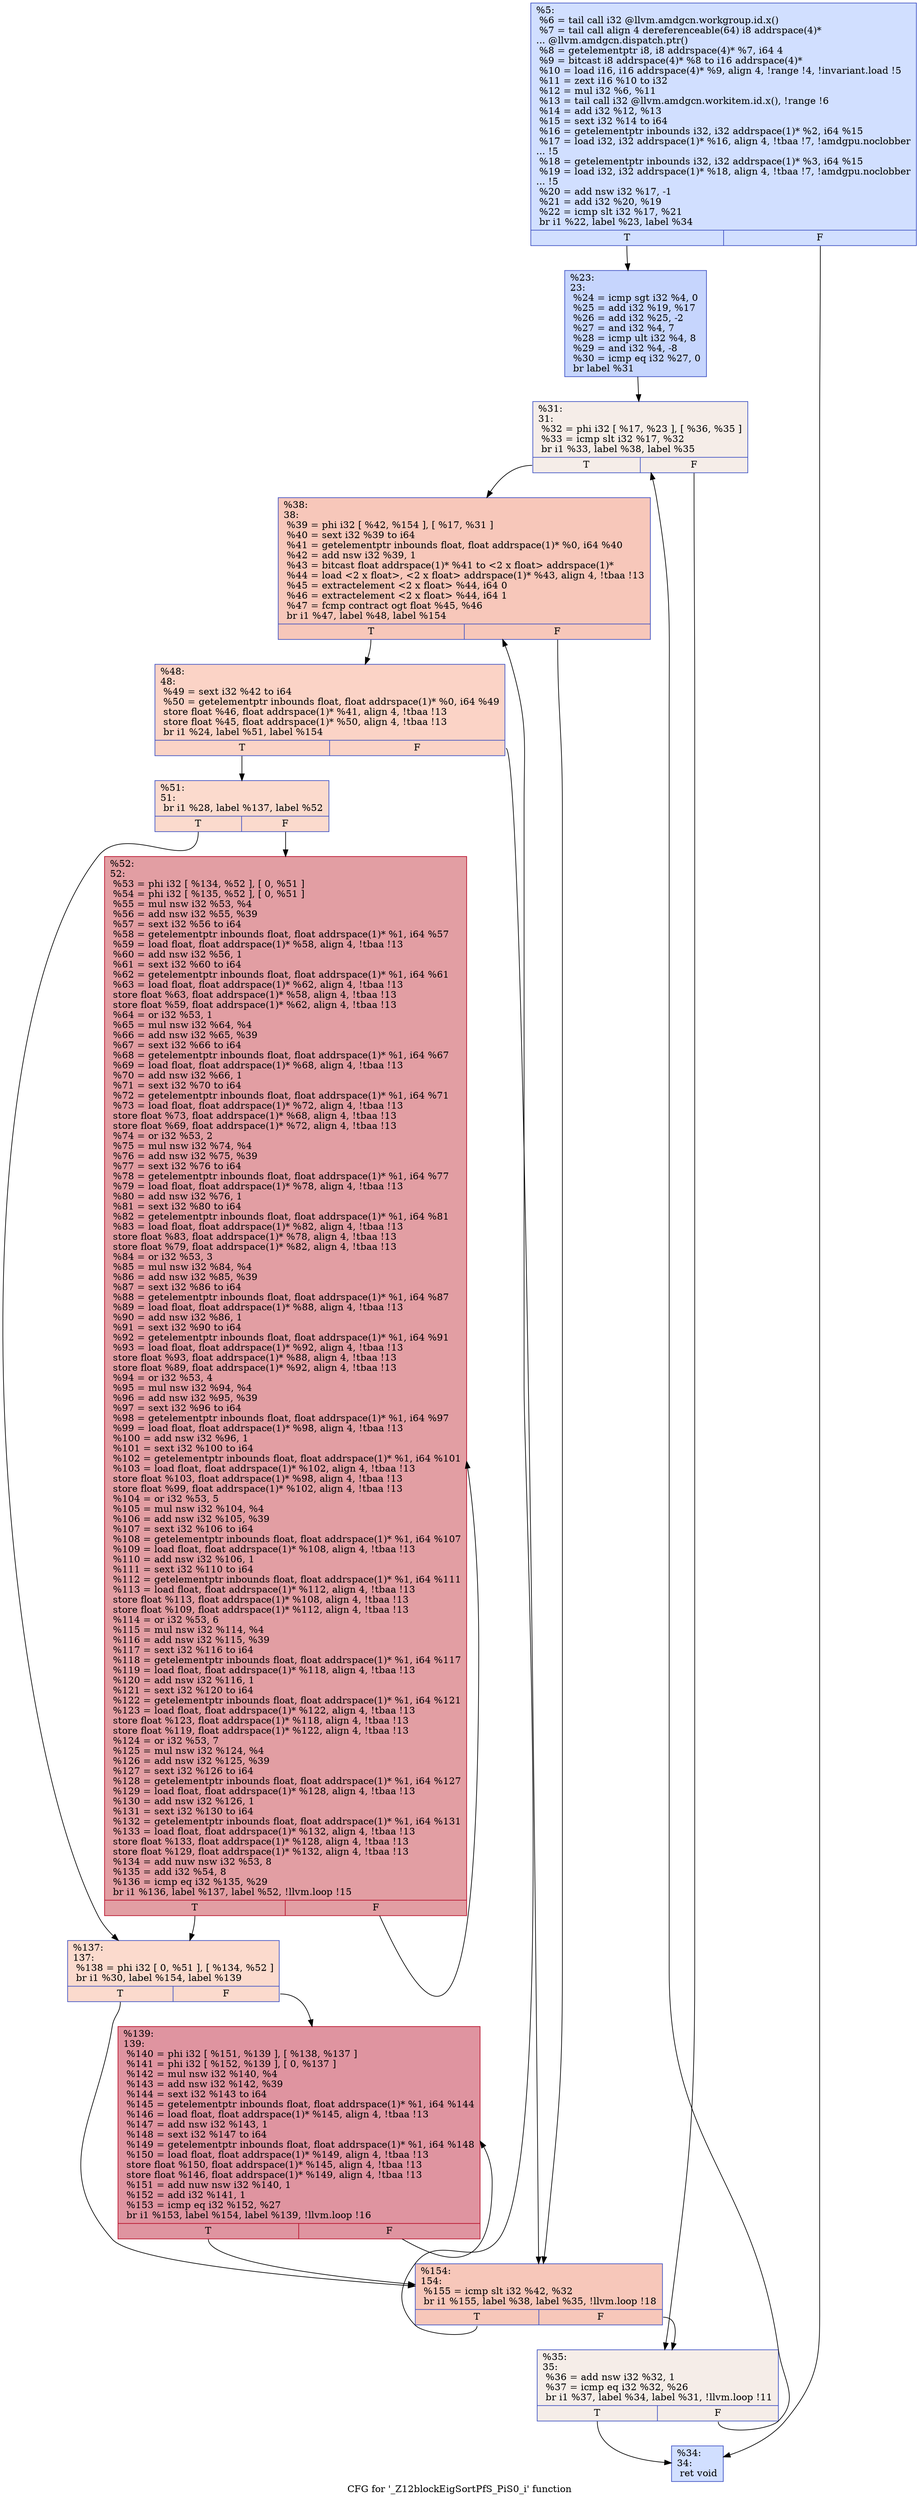 digraph "CFG for '_Z12blockEigSortPfS_PiS0_i' function" {
	label="CFG for '_Z12blockEigSortPfS_PiS0_i' function";

	Node0x6089f20 [shape=record,color="#3d50c3ff", style=filled, fillcolor="#96b7ff70",label="{%5:\l  %6 = tail call i32 @llvm.amdgcn.workgroup.id.x()\l  %7 = tail call align 4 dereferenceable(64) i8 addrspace(4)*\l... @llvm.amdgcn.dispatch.ptr()\l  %8 = getelementptr i8, i8 addrspace(4)* %7, i64 4\l  %9 = bitcast i8 addrspace(4)* %8 to i16 addrspace(4)*\l  %10 = load i16, i16 addrspace(4)* %9, align 4, !range !4, !invariant.load !5\l  %11 = zext i16 %10 to i32\l  %12 = mul i32 %6, %11\l  %13 = tail call i32 @llvm.amdgcn.workitem.id.x(), !range !6\l  %14 = add i32 %12, %13\l  %15 = sext i32 %14 to i64\l  %16 = getelementptr inbounds i32, i32 addrspace(1)* %2, i64 %15\l  %17 = load i32, i32 addrspace(1)* %16, align 4, !tbaa !7, !amdgpu.noclobber\l... !5\l  %18 = getelementptr inbounds i32, i32 addrspace(1)* %3, i64 %15\l  %19 = load i32, i32 addrspace(1)* %18, align 4, !tbaa !7, !amdgpu.noclobber\l... !5\l  %20 = add nsw i32 %17, -1\l  %21 = add i32 %20, %19\l  %22 = icmp slt i32 %17, %21\l  br i1 %22, label %23, label %34\l|{<s0>T|<s1>F}}"];
	Node0x6089f20:s0 -> Node0x608d050;
	Node0x6089f20:s1 -> Node0x608d0e0;
	Node0x608d050 [shape=record,color="#3d50c3ff", style=filled, fillcolor="#7ea1fa70",label="{%23:\l23:                                               \l  %24 = icmp sgt i32 %4, 0\l  %25 = add i32 %19, %17\l  %26 = add i32 %25, -2\l  %27 = and i32 %4, 7\l  %28 = icmp ult i32 %4, 8\l  %29 = and i32 %4, -8\l  %30 = icmp eq i32 %27, 0\l  br label %31\l}"];
	Node0x608d050 -> Node0x608d700;
	Node0x608d700 [shape=record,color="#3d50c3ff", style=filled, fillcolor="#e8d6cc70",label="{%31:\l31:                                               \l  %32 = phi i32 [ %17, %23 ], [ %36, %35 ]\l  %33 = icmp slt i32 %17, %32\l  br i1 %33, label %38, label %35\l|{<s0>T|<s1>F}}"];
	Node0x608d700:s0 -> Node0x608bef0;
	Node0x608d700:s1 -> Node0x608d7f0;
	Node0x608d0e0 [shape=record,color="#3d50c3ff", style=filled, fillcolor="#96b7ff70",label="{%34:\l34:                                               \l  ret void\l}"];
	Node0x608d7f0 [shape=record,color="#3d50c3ff", style=filled, fillcolor="#e8d6cc70",label="{%35:\l35:                                               \l  %36 = add nsw i32 %32, 1\l  %37 = icmp eq i32 %32, %26\l  br i1 %37, label %34, label %31, !llvm.loop !11\l|{<s0>T|<s1>F}}"];
	Node0x608d7f0:s0 -> Node0x608d0e0;
	Node0x608d7f0:s1 -> Node0x608d700;
	Node0x608bef0 [shape=record,color="#3d50c3ff", style=filled, fillcolor="#ec7f6370",label="{%38:\l38:                                               \l  %39 = phi i32 [ %42, %154 ], [ %17, %31 ]\l  %40 = sext i32 %39 to i64\l  %41 = getelementptr inbounds float, float addrspace(1)* %0, i64 %40\l  %42 = add nsw i32 %39, 1\l  %43 = bitcast float addrspace(1)* %41 to \<2 x float\> addrspace(1)*\l  %44 = load \<2 x float\>, \<2 x float\> addrspace(1)* %43, align 4, !tbaa !13\l  %45 = extractelement \<2 x float\> %44, i64 0\l  %46 = extractelement \<2 x float\> %44, i64 1\l  %47 = fcmp contract ogt float %45, %46\l  br i1 %47, label %48, label %154\l|{<s0>T|<s1>F}}"];
	Node0x608bef0:s0 -> Node0x608eb80;
	Node0x608bef0:s1 -> Node0x608ded0;
	Node0x608eb80 [shape=record,color="#3d50c3ff", style=filled, fillcolor="#f59c7d70",label="{%48:\l48:                                               \l  %49 = sext i32 %42 to i64\l  %50 = getelementptr inbounds float, float addrspace(1)* %0, i64 %49\l  store float %46, float addrspace(1)* %41, align 4, !tbaa !13\l  store float %45, float addrspace(1)* %50, align 4, !tbaa !13\l  br i1 %24, label %51, label %154\l|{<s0>T|<s1>F}}"];
	Node0x608eb80:s0 -> Node0x608f500;
	Node0x608eb80:s1 -> Node0x608ded0;
	Node0x608f500 [shape=record,color="#3d50c3ff", style=filled, fillcolor="#f7ac8e70",label="{%51:\l51:                                               \l  br i1 %28, label %137, label %52\l|{<s0>T|<s1>F}}"];
	Node0x608f500:s0 -> Node0x608f600;
	Node0x608f500:s1 -> Node0x608f650;
	Node0x608f650 [shape=record,color="#b70d28ff", style=filled, fillcolor="#be242e70",label="{%52:\l52:                                               \l  %53 = phi i32 [ %134, %52 ], [ 0, %51 ]\l  %54 = phi i32 [ %135, %52 ], [ 0, %51 ]\l  %55 = mul nsw i32 %53, %4\l  %56 = add nsw i32 %55, %39\l  %57 = sext i32 %56 to i64\l  %58 = getelementptr inbounds float, float addrspace(1)* %1, i64 %57\l  %59 = load float, float addrspace(1)* %58, align 4, !tbaa !13\l  %60 = add nsw i32 %56, 1\l  %61 = sext i32 %60 to i64\l  %62 = getelementptr inbounds float, float addrspace(1)* %1, i64 %61\l  %63 = load float, float addrspace(1)* %62, align 4, !tbaa !13\l  store float %63, float addrspace(1)* %58, align 4, !tbaa !13\l  store float %59, float addrspace(1)* %62, align 4, !tbaa !13\l  %64 = or i32 %53, 1\l  %65 = mul nsw i32 %64, %4\l  %66 = add nsw i32 %65, %39\l  %67 = sext i32 %66 to i64\l  %68 = getelementptr inbounds float, float addrspace(1)* %1, i64 %67\l  %69 = load float, float addrspace(1)* %68, align 4, !tbaa !13\l  %70 = add nsw i32 %66, 1\l  %71 = sext i32 %70 to i64\l  %72 = getelementptr inbounds float, float addrspace(1)* %1, i64 %71\l  %73 = load float, float addrspace(1)* %72, align 4, !tbaa !13\l  store float %73, float addrspace(1)* %68, align 4, !tbaa !13\l  store float %69, float addrspace(1)* %72, align 4, !tbaa !13\l  %74 = or i32 %53, 2\l  %75 = mul nsw i32 %74, %4\l  %76 = add nsw i32 %75, %39\l  %77 = sext i32 %76 to i64\l  %78 = getelementptr inbounds float, float addrspace(1)* %1, i64 %77\l  %79 = load float, float addrspace(1)* %78, align 4, !tbaa !13\l  %80 = add nsw i32 %76, 1\l  %81 = sext i32 %80 to i64\l  %82 = getelementptr inbounds float, float addrspace(1)* %1, i64 %81\l  %83 = load float, float addrspace(1)* %82, align 4, !tbaa !13\l  store float %83, float addrspace(1)* %78, align 4, !tbaa !13\l  store float %79, float addrspace(1)* %82, align 4, !tbaa !13\l  %84 = or i32 %53, 3\l  %85 = mul nsw i32 %84, %4\l  %86 = add nsw i32 %85, %39\l  %87 = sext i32 %86 to i64\l  %88 = getelementptr inbounds float, float addrspace(1)* %1, i64 %87\l  %89 = load float, float addrspace(1)* %88, align 4, !tbaa !13\l  %90 = add nsw i32 %86, 1\l  %91 = sext i32 %90 to i64\l  %92 = getelementptr inbounds float, float addrspace(1)* %1, i64 %91\l  %93 = load float, float addrspace(1)* %92, align 4, !tbaa !13\l  store float %93, float addrspace(1)* %88, align 4, !tbaa !13\l  store float %89, float addrspace(1)* %92, align 4, !tbaa !13\l  %94 = or i32 %53, 4\l  %95 = mul nsw i32 %94, %4\l  %96 = add nsw i32 %95, %39\l  %97 = sext i32 %96 to i64\l  %98 = getelementptr inbounds float, float addrspace(1)* %1, i64 %97\l  %99 = load float, float addrspace(1)* %98, align 4, !tbaa !13\l  %100 = add nsw i32 %96, 1\l  %101 = sext i32 %100 to i64\l  %102 = getelementptr inbounds float, float addrspace(1)* %1, i64 %101\l  %103 = load float, float addrspace(1)* %102, align 4, !tbaa !13\l  store float %103, float addrspace(1)* %98, align 4, !tbaa !13\l  store float %99, float addrspace(1)* %102, align 4, !tbaa !13\l  %104 = or i32 %53, 5\l  %105 = mul nsw i32 %104, %4\l  %106 = add nsw i32 %105, %39\l  %107 = sext i32 %106 to i64\l  %108 = getelementptr inbounds float, float addrspace(1)* %1, i64 %107\l  %109 = load float, float addrspace(1)* %108, align 4, !tbaa !13\l  %110 = add nsw i32 %106, 1\l  %111 = sext i32 %110 to i64\l  %112 = getelementptr inbounds float, float addrspace(1)* %1, i64 %111\l  %113 = load float, float addrspace(1)* %112, align 4, !tbaa !13\l  store float %113, float addrspace(1)* %108, align 4, !tbaa !13\l  store float %109, float addrspace(1)* %112, align 4, !tbaa !13\l  %114 = or i32 %53, 6\l  %115 = mul nsw i32 %114, %4\l  %116 = add nsw i32 %115, %39\l  %117 = sext i32 %116 to i64\l  %118 = getelementptr inbounds float, float addrspace(1)* %1, i64 %117\l  %119 = load float, float addrspace(1)* %118, align 4, !tbaa !13\l  %120 = add nsw i32 %116, 1\l  %121 = sext i32 %120 to i64\l  %122 = getelementptr inbounds float, float addrspace(1)* %1, i64 %121\l  %123 = load float, float addrspace(1)* %122, align 4, !tbaa !13\l  store float %123, float addrspace(1)* %118, align 4, !tbaa !13\l  store float %119, float addrspace(1)* %122, align 4, !tbaa !13\l  %124 = or i32 %53, 7\l  %125 = mul nsw i32 %124, %4\l  %126 = add nsw i32 %125, %39\l  %127 = sext i32 %126 to i64\l  %128 = getelementptr inbounds float, float addrspace(1)* %1, i64 %127\l  %129 = load float, float addrspace(1)* %128, align 4, !tbaa !13\l  %130 = add nsw i32 %126, 1\l  %131 = sext i32 %130 to i64\l  %132 = getelementptr inbounds float, float addrspace(1)* %1, i64 %131\l  %133 = load float, float addrspace(1)* %132, align 4, !tbaa !13\l  store float %133, float addrspace(1)* %128, align 4, !tbaa !13\l  store float %129, float addrspace(1)* %132, align 4, !tbaa !13\l  %134 = add nuw nsw i32 %53, 8\l  %135 = add i32 %54, 8\l  %136 = icmp eq i32 %135, %29\l  br i1 %136, label %137, label %52, !llvm.loop !15\l|{<s0>T|<s1>F}}"];
	Node0x608f650:s0 -> Node0x608f600;
	Node0x608f650:s1 -> Node0x608f650;
	Node0x608f600 [shape=record,color="#3d50c3ff", style=filled, fillcolor="#f7ac8e70",label="{%137:\l137:                                              \l  %138 = phi i32 [ 0, %51 ], [ %134, %52 ]\l  br i1 %30, label %154, label %139\l|{<s0>T|<s1>F}}"];
	Node0x608f600:s0 -> Node0x608ded0;
	Node0x608f600:s1 -> Node0x6093730;
	Node0x6093730 [shape=record,color="#b70d28ff", style=filled, fillcolor="#b70d2870",label="{%139:\l139:                                              \l  %140 = phi i32 [ %151, %139 ], [ %138, %137 ]\l  %141 = phi i32 [ %152, %139 ], [ 0, %137 ]\l  %142 = mul nsw i32 %140, %4\l  %143 = add nsw i32 %142, %39\l  %144 = sext i32 %143 to i64\l  %145 = getelementptr inbounds float, float addrspace(1)* %1, i64 %144\l  %146 = load float, float addrspace(1)* %145, align 4, !tbaa !13\l  %147 = add nsw i32 %143, 1\l  %148 = sext i32 %147 to i64\l  %149 = getelementptr inbounds float, float addrspace(1)* %1, i64 %148\l  %150 = load float, float addrspace(1)* %149, align 4, !tbaa !13\l  store float %150, float addrspace(1)* %145, align 4, !tbaa !13\l  store float %146, float addrspace(1)* %149, align 4, !tbaa !13\l  %151 = add nuw nsw i32 %140, 1\l  %152 = add i32 %141, 1\l  %153 = icmp eq i32 %152, %27\l  br i1 %153, label %154, label %139, !llvm.loop !16\l|{<s0>T|<s1>F}}"];
	Node0x6093730:s0 -> Node0x608ded0;
	Node0x6093730:s1 -> Node0x6093730;
	Node0x608ded0 [shape=record,color="#3d50c3ff", style=filled, fillcolor="#ec7f6370",label="{%154:\l154:                                              \l  %155 = icmp slt i32 %42, %32\l  br i1 %155, label %38, label %35, !llvm.loop !18\l|{<s0>T|<s1>F}}"];
	Node0x608ded0:s0 -> Node0x608bef0;
	Node0x608ded0:s1 -> Node0x608d7f0;
}
